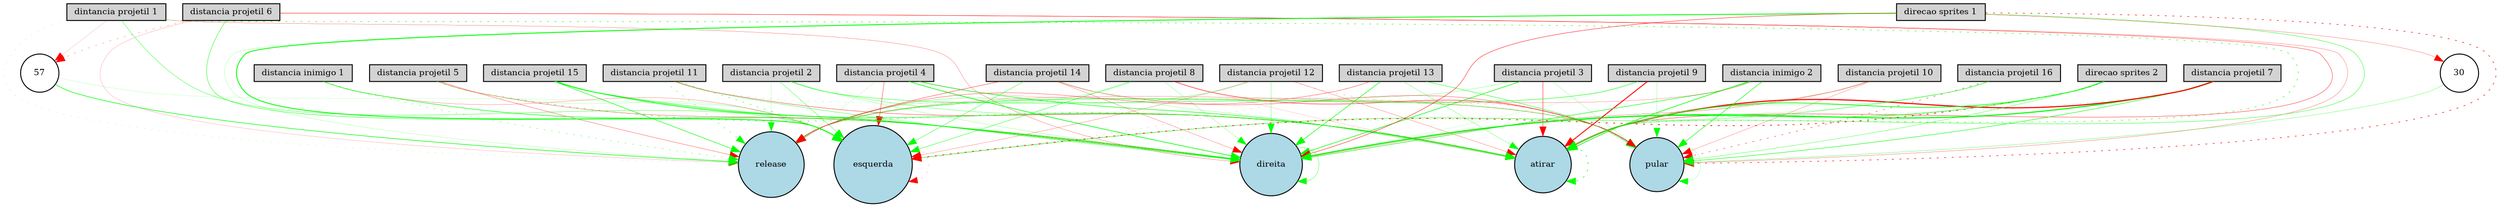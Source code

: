 digraph {
	node [fontsize=9 height=0.2 shape=circle width=0.2]
	"dintancia projetil 1" [fillcolor=lightgray shape=box style=filled]
	"distancia projetil 2" [fillcolor=lightgray shape=box style=filled]
	"distancia projetil 3" [fillcolor=lightgray shape=box style=filled]
	"distancia projetil 4" [fillcolor=lightgray shape=box style=filled]
	"distancia projetil 5" [fillcolor=lightgray shape=box style=filled]
	"distancia projetil 6" [fillcolor=lightgray shape=box style=filled]
	"distancia projetil 7" [fillcolor=lightgray shape=box style=filled]
	"distancia projetil 8" [fillcolor=lightgray shape=box style=filled]
	"distancia projetil 9" [fillcolor=lightgray shape=box style=filled]
	"distancia projetil 10" [fillcolor=lightgray shape=box style=filled]
	"distancia projetil 11" [fillcolor=lightgray shape=box style=filled]
	"distancia projetil 12" [fillcolor=lightgray shape=box style=filled]
	"distancia projetil 13" [fillcolor=lightgray shape=box style=filled]
	"distancia projetil 14" [fillcolor=lightgray shape=box style=filled]
	"distancia projetil 15" [fillcolor=lightgray shape=box style=filled]
	"distancia projetil 16" [fillcolor=lightgray shape=box style=filled]
	"distancia inimigo 1" [fillcolor=lightgray shape=box style=filled]
	"distancia inimigo 2" [fillcolor=lightgray shape=box style=filled]
	"direcao sprites 1" [fillcolor=lightgray shape=box style=filled]
	"direcao sprites 2" [fillcolor=lightgray shape=box style=filled]
	esquerda [fillcolor=lightblue style=filled]
	direita [fillcolor=lightblue style=filled]
	pular [fillcolor=lightblue style=filled]
	atirar [fillcolor=lightblue style=filled]
	release [fillcolor=lightblue style=filled]
	57 [fillcolor=white style=filled]
	30 [fillcolor=white style=filled]
	"dintancia projetil 1" -> esquerda [color=green penwidth=0.326875666427 style=solid]
	"distancia projetil 16" -> atirar [color=green penwidth=0.186854096923 style=solid]
	"distancia inimigo 2" -> direita [color=green penwidth=0.519564820762 style=solid]
	"distancia projetil 13" -> atirar [color=green penwidth=0.220612146144 style=solid]
	"distancia inimigo 1" -> release [color=green penwidth=0.288715742964 style=dotted]
	"distancia projetil 12" -> release [color=green penwidth=0.249033460574 style=solid]
	"dintancia projetil 1" -> 57 [color=red penwidth=0.10163726509 style=solid]
	"distancia projetil 2" -> esquerda [color=green penwidth=0.308453112106 style=solid]
	"distancia projetil 10" -> atirar [color=red penwidth=0.186331653861 style=solid]
	"distancia projetil 5" -> direita [color=red penwidth=0.273321499635 style=solid]
	"distancia projetil 16" -> esquerda [color=green penwidth=0.337514865627 style=solid]
	"distancia inimigo 2" -> pular [color=green penwidth=0.523931597397 style=solid]
	direita -> direita [color=green penwidth=0.290257319709 style=solid]
	57 -> release [color=green penwidth=0.601999685459 style=solid]
	"distancia projetil 3" -> direita [color=green penwidth=0.614902933954 style=solid]
	"direcao sprites 1" -> esquerda [color=green penwidth=0.898131300283 style=solid]
	"distancia projetil 14" -> esquerda [color=green penwidth=0.344909841666 style=solid]
	"distancia projetil 12" -> atirar [color=red penwidth=0.20734241175 style=solid]
	"distancia projetil 11" -> pular [color=green penwidth=0.156501725502 style=dotted]
	"distancia projetil 6" -> pular [color=red penwidth=0.219159599359 style=solid]
	"distancia projetil 2" -> atirar [color=green penwidth=0.279213982838 style=solid]
	"distancia projetil 4" -> direita [color=green penwidth=0.690677211336 style=solid]
	"distancia projetil 2" -> release [color=green penwidth=0.135929489424 style=solid]
	"distancia projetil 3" -> release [color=green penwidth=0.20379263296 style=solid]
	"direcao sprites 2" -> pular [color=green penwidth=0.292181177078 style=solid]
	"direcao sprites 1" -> atirar [color=green penwidth=0.370181488432 style=solid]
	"distancia inimigo 1" -> esquerda [color=red penwidth=0.196509915817 style=solid]
	"distancia projetil 12" -> esquerda [color=red penwidth=0.193995268844 style=solid]
	"distancia projetil 8" -> direita [color=green penwidth=0.182490537993 style=solid]
	"distancia projetil 7" -> esquerda [color=green penwidth=0.197965201269 style=dotted]
	"distancia projetil 6" -> 57 [color=red penwidth=0.214348329129 style=dotted]
	"dintancia projetil 1" -> direita [color=red penwidth=0.211087279121 style=solid]
	"distancia projetil 9" -> atirar [color=red penwidth=0.949348599124 style=solid]
	"distancia projetil 15" -> direita [color=green penwidth=0.789623327889 style=solid]
	"distancia projetil 13" -> pular [color=green penwidth=0.41519347866 style=solid]
	"distancia projetil 8" -> pular [color=red penwidth=0.438675070118 style=solid]
	pular -> pular [color=green penwidth=0.150939167609 style=solid]
	"distancia projetil 7" -> atirar [color=red penwidth=1.16712485703 style=solid]
	"distancia projetil 10" -> esquerda [color=green penwidth=0.13298732081 style=solid]
	"distancia projetil 5" -> esquerda [color=green penwidth=0.131330318831 style=solid]
	"distancia projetil 2" -> pular [color=green penwidth=0.38899463509 style=solid]
	"distancia projetil 16" -> direita [color=green penwidth=0.117509521766 style=solid]
	"dintancia projetil 1" -> release [color=green penwidth=0.115076235585 style=dotted]
	"distancia inimigo 2" -> atirar [color=green penwidth=0.64923754911 style=solid]
	"distancia projetil 13" -> direita [color=green penwidth=0.560869422873 style=solid]
	30 -> pular [color=green penwidth=0.239053213782 style=solid]
	"distancia projetil 14" -> direita [color=red penwidth=0.208473522138 style=solid]
	"distancia projetil 11" -> direita [color=green penwidth=0.313453646419 style=solid]
	"distancia projetil 6" -> atirar [color=red penwidth=0.345449064398 style=solid]
	"distancia projetil 9" -> pular [color=green penwidth=0.177023627335 style=solid]
	"distancia projetil 4" -> pular [color=red penwidth=0.134900036805 style=solid]
	"distancia projetil 3" -> atirar [color=red penwidth=0.398186614913 style=solid]
	"direcao sprites 2" -> atirar [color=green penwidth=0.723530009668 style=solid]
	"direcao sprites 1" -> pular [color=red penwidth=0.577297858176 style=dotted]
	"distancia projetil 14" -> pular [color=red penwidth=0.291210381693 style=solid]
	"distancia projetil 12" -> direita [color=green penwidth=0.250673976644 style=solid]
	"distancia projetil 11" -> release [color=green penwidth=0.327830186873 style=dotted]
	"distancia projetil 5" -> release [color=red penwidth=0.266817932292 style=solid]
	"distancia projetil 6" -> release [color=red penwidth=0.133252229185 style=solid]
	"distancia projetil 9" -> direita [color=green penwidth=0.100148163836 style=solid]
	"direcao sprites 2" -> esquerda [color=red penwidth=0.761140521804 style=dotted]
	"distancia projetil 15" -> esquerda [color=green penwidth=0.149617637023 style=solid]
	"distancia projetil 8" -> atirar [color=red penwidth=0.102237585354 style=solid]
	"distancia projetil 7" -> pular [color=green penwidth=0.481644721038 style=solid]
	"distancia projetil 10" -> direita [color=red penwidth=0.209377629324 style=solid]
	"distancia projetil 5" -> atirar [color=green penwidth=0.498944632752 style=dotted]
	"distancia projetil 9" -> release [color=green penwidth=0.447049521152 style=solid]
	"distancia projetil 4" -> release [color=green penwidth=0.113546489236 style=solid]
	"dintancia projetil 1" -> atirar [color=green penwidth=0.482559986021 style=dotted]
	"distancia projetil 16" -> pular [color=red penwidth=0.388608124709 style=dotted]
	"distancia projetil 15" -> atirar [color=green penwidth=0.531988983801 style=solid]
	"distancia projetil 13" -> esquerda [color=red penwidth=0.109585745627 style=dotted]
	"distancia projetil 8" -> esquerda [color=green penwidth=0.379063769021 style=solid]
	"distancia projetil 10" -> pular [color=red penwidth=0.191113128065 style=solid]
	"distancia projetil 8" -> release [color=green penwidth=0.159349016334 style=solid]
	atirar -> atirar [color=green penwidth=0.582274162393 style=dotted]
	"distancia projetil 11" -> esquerda [color=green penwidth=0.388498833245 style=dotted]
	"distancia projetil 6" -> esquerda [color=green penwidth=0.404983073077 style=solid]
	"distancia projetil 4" -> atirar [color=green penwidth=0.559447310273 style=solid]
	"distancia projetil 3" -> pular [color=green penwidth=0.166320134342 style=solid]
	"distancia projetil 15" -> release [color=green penwidth=0.527250635778 style=solid]
	"direcao sprites 1" -> direita [color=red penwidth=0.403417292557 style=solid]
	esquerda -> esquerda [color=red penwidth=0.134370567642 style=dotted]
	"distancia projetil 14" -> atirar [color=green penwidth=0.169967780357 style=solid]
	"distancia projetil 12" -> pular [color=red penwidth=0.169968608614 style=dotted]
	"distancia projetil 2" -> direita [color=green penwidth=0.16709857722 style=solid]
	"distancia projetil 11" -> atirar [color=red penwidth=0.330311024763 style=solid]
	57 -> esquerda [color=green penwidth=0.106497197039 style=solid]
	"distancia projetil 4" -> esquerda [color=red penwidth=0.335384064999 style=solid]
	"direcao sprites 2" -> direita [color=green penwidth=0.562468974538 style=solid]
	"distancia inimigo 2" -> release [color=red penwidth=0.189580336945 style=solid]
	"direcao sprites 1" -> release [color=green penwidth=0.138820188277 style=solid]
	"distancia projetil 13" -> release [color=red penwidth=0.293038565954 style=solid]
	"distancia projetil 14" -> release [color=red penwidth=0.34191548528 style=solid]
	"distancia inimigo 1" -> direita [color=green penwidth=0.566209921875 style=solid]
	"distancia projetil 7" -> direita [color=green penwidth=1.13319460253 style=solid]
	"direcao sprites 1" -> 30 [color=red penwidth=0.214021088839 style=solid]
}
